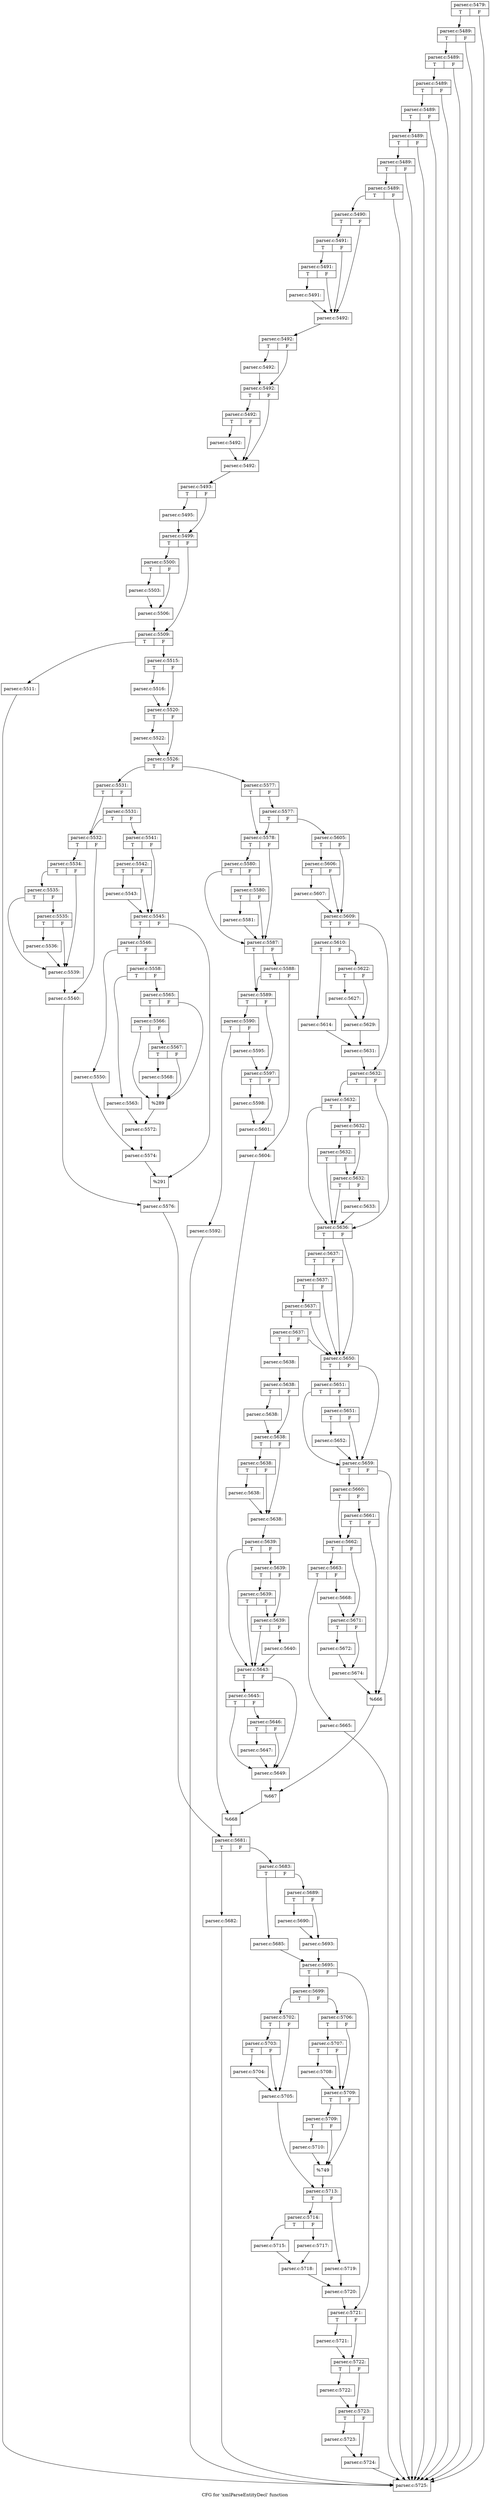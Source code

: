 digraph "CFG for 'xmlParseEntityDecl' function" {
	label="CFG for 'xmlParseEntityDecl' function";

	Node0x5a2ce70 [shape=record,label="{parser.c:5479:|{<s0>T|<s1>F}}"];
	Node0x5a2ce70:s0 -> Node0x5a2f120;
	Node0x5a2ce70:s1 -> Node0x5a2eec0;
	Node0x5a2f120 [shape=record,label="{parser.c:5489:|{<s0>T|<s1>F}}"];
	Node0x5a2f120:s0 -> Node0x5a2f0d0;
	Node0x5a2f120:s1 -> Node0x5a2eec0;
	Node0x5a2f0d0 [shape=record,label="{parser.c:5489:|{<s0>T|<s1>F}}"];
	Node0x5a2f0d0:s0 -> Node0x5a2f080;
	Node0x5a2f0d0:s1 -> Node0x5a2eec0;
	Node0x5a2f080 [shape=record,label="{parser.c:5489:|{<s0>T|<s1>F}}"];
	Node0x5a2f080:s0 -> Node0x5a2f030;
	Node0x5a2f080:s1 -> Node0x5a2eec0;
	Node0x5a2f030 [shape=record,label="{parser.c:5489:|{<s0>T|<s1>F}}"];
	Node0x5a2f030:s0 -> Node0x5a2efe0;
	Node0x5a2f030:s1 -> Node0x5a2eec0;
	Node0x5a2efe0 [shape=record,label="{parser.c:5489:|{<s0>T|<s1>F}}"];
	Node0x5a2efe0:s0 -> Node0x5a2ef90;
	Node0x5a2efe0:s1 -> Node0x5a2eec0;
	Node0x5a2ef90 [shape=record,label="{parser.c:5489:|{<s0>T|<s1>F}}"];
	Node0x5a2ef90:s0 -> Node0x5a2ef10;
	Node0x5a2ef90:s1 -> Node0x5a2eec0;
	Node0x5a2ef10 [shape=record,label="{parser.c:5489:|{<s0>T|<s1>F}}"];
	Node0x5a2ef10:s0 -> Node0x5a2ee70;
	Node0x5a2ef10:s1 -> Node0x5a2eec0;
	Node0x5a2ee70 [shape=record,label="{parser.c:5490:|{<s0>T|<s1>F}}"];
	Node0x5a2ee70:s0 -> Node0x5a31e80;
	Node0x5a2ee70:s1 -> Node0x5a31db0;
	Node0x5a31e80 [shape=record,label="{parser.c:5491:|{<s0>T|<s1>F}}"];
	Node0x5a31e80:s0 -> Node0x5a31e00;
	Node0x5a31e80:s1 -> Node0x5a31db0;
	Node0x5a31e00 [shape=record,label="{parser.c:5491:|{<s0>T|<s1>F}}"];
	Node0x5a31e00:s0 -> Node0x5a31d60;
	Node0x5a31e00:s1 -> Node0x5a31db0;
	Node0x5a31d60 [shape=record,label="{parser.c:5491:}"];
	Node0x5a31d60 -> Node0x5a31db0;
	Node0x5a31db0 [shape=record,label="{parser.c:5492:}"];
	Node0x5a31db0 -> Node0x5a33180;
	Node0x5a33180 [shape=record,label="{parser.c:5492:|{<s0>T|<s1>F}}"];
	Node0x5a33180:s0 -> Node0x5a33c50;
	Node0x5a33180:s1 -> Node0x5a33ca0;
	Node0x5a33c50 [shape=record,label="{parser.c:5492:}"];
	Node0x5a33c50 -> Node0x5a33ca0;
	Node0x5a33ca0 [shape=record,label="{parser.c:5492:|{<s0>T|<s1>F}}"];
	Node0x5a33ca0:s0 -> Node0x5a34380;
	Node0x5a33ca0:s1 -> Node0x5a34330;
	Node0x5a34380 [shape=record,label="{parser.c:5492:|{<s0>T|<s1>F}}"];
	Node0x5a34380:s0 -> Node0x5a342e0;
	Node0x5a34380:s1 -> Node0x5a34330;
	Node0x5a342e0 [shape=record,label="{parser.c:5492:}"];
	Node0x5a342e0 -> Node0x5a34330;
	Node0x5a34330 [shape=record,label="{parser.c:5492:}"];
	Node0x5a34330 -> Node0x5a330e0;
	Node0x5a330e0 [shape=record,label="{parser.c:5493:|{<s0>T|<s1>F}}"];
	Node0x5a330e0:s0 -> Node0x5a33130;
	Node0x5a330e0:s1 -> Node0x5a34f90;
	Node0x5a33130 [shape=record,label="{parser.c:5495:}"];
	Node0x5a33130 -> Node0x5a34f90;
	Node0x5a34f90 [shape=record,label="{parser.c:5499:|{<s0>T|<s1>F}}"];
	Node0x5a34f90:s0 -> Node0x5a35740;
	Node0x5a34f90:s1 -> Node0x5a35790;
	Node0x5a35740 [shape=record,label="{parser.c:5500:|{<s0>T|<s1>F}}"];
	Node0x5a35740:s0 -> Node0x5a360d0;
	Node0x5a35740:s1 -> Node0x5a36120;
	Node0x5a360d0 [shape=record,label="{parser.c:5503:}"];
	Node0x5a360d0 -> Node0x5a36120;
	Node0x5a36120 [shape=record,label="{parser.c:5506:}"];
	Node0x5a36120 -> Node0x5a35790;
	Node0x5a35790 [shape=record,label="{parser.c:5509:|{<s0>T|<s1>F}}"];
	Node0x5a35790:s0 -> Node0x5a36d00;
	Node0x5a35790:s1 -> Node0x5a36d50;
	Node0x5a36d00 [shape=record,label="{parser.c:5511:}"];
	Node0x5a36d00 -> Node0x5a2eec0;
	Node0x5a36d50 [shape=record,label="{parser.c:5515:|{<s0>T|<s1>F}}"];
	Node0x5a36d50:s0 -> Node0x5a37570;
	Node0x5a36d50:s1 -> Node0x5a375c0;
	Node0x5a37570 [shape=record,label="{parser.c:5516:}"];
	Node0x5a37570 -> Node0x5a375c0;
	Node0x5a375c0 [shape=record,label="{parser.c:5520:|{<s0>T|<s1>F}}"];
	Node0x5a375c0:s0 -> Node0x5a381b0;
	Node0x5a375c0:s1 -> Node0x5a38200;
	Node0x5a381b0 [shape=record,label="{parser.c:5522:}"];
	Node0x5a381b0 -> Node0x5a38200;
	Node0x5a38200 [shape=record,label="{parser.c:5526:|{<s0>T|<s1>F}}"];
	Node0x5a38200:s0 -> Node0x5a38bf0;
	Node0x5a38200:s1 -> Node0x5a38c90;
	Node0x5a38bf0 [shape=record,label="{parser.c:5531:|{<s0>T|<s1>F}}"];
	Node0x5a38bf0:s0 -> Node0x5a38f90;
	Node0x5a38bf0:s1 -> Node0x5a39080;
	Node0x5a39080 [shape=record,label="{parser.c:5531:|{<s0>T|<s1>F}}"];
	Node0x5a39080:s0 -> Node0x5a38f90;
	Node0x5a39080:s1 -> Node0x5a39030;
	Node0x5a38f90 [shape=record,label="{parser.c:5532:|{<s0>T|<s1>F}}"];
	Node0x5a38f90:s0 -> Node0x5a39e30;
	Node0x5a38f90:s1 -> Node0x5a39e80;
	Node0x5a39e30 [shape=record,label="{parser.c:5534:|{<s0>T|<s1>F}}"];
	Node0x5a39e30:s0 -> Node0x5a3a2a0;
	Node0x5a39e30:s1 -> Node0x5a3a1d0;
	Node0x5a3a2a0 [shape=record,label="{parser.c:5535:|{<s0>T|<s1>F}}"];
	Node0x5a3a2a0:s0 -> Node0x5a3a1d0;
	Node0x5a3a2a0:s1 -> Node0x5a3a220;
	Node0x5a3a220 [shape=record,label="{parser.c:5535:|{<s0>T|<s1>F}}"];
	Node0x5a3a220:s0 -> Node0x5a3a180;
	Node0x5a3a220:s1 -> Node0x5a3a1d0;
	Node0x5a3a180 [shape=record,label="{parser.c:5536:}"];
	Node0x5a3a180 -> Node0x5a3a1d0;
	Node0x5a3a1d0 [shape=record,label="{parser.c:5539:}"];
	Node0x5a3a1d0 -> Node0x5a39e80;
	Node0x5a39e80 [shape=record,label="{parser.c:5540:}"];
	Node0x5a39e80 -> Node0x5a38fe0;
	Node0x5a39030 [shape=record,label="{parser.c:5541:|{<s0>T|<s1>F}}"];
	Node0x5a39030:s0 -> Node0x5a3bbf0;
	Node0x5a39030:s1 -> Node0x5a3bba0;
	Node0x5a3bbf0 [shape=record,label="{parser.c:5542:|{<s0>T|<s1>F}}"];
	Node0x5a3bbf0:s0 -> Node0x5a3bb50;
	Node0x5a3bbf0:s1 -> Node0x5a3bba0;
	Node0x5a3bb50 [shape=record,label="{parser.c:5543:}"];
	Node0x5a3bb50 -> Node0x5a3bba0;
	Node0x5a3bba0 [shape=record,label="{parser.c:5545:|{<s0>T|<s1>F}}"];
	Node0x5a3bba0:s0 -> Node0x5a3c480;
	Node0x5a3bba0:s1 -> Node0x5a3c4d0;
	Node0x5a3c480 [shape=record,label="{parser.c:5546:|{<s0>T|<s1>F}}"];
	Node0x5a3c480:s0 -> Node0x5a3e360;
	Node0x5a3c480:s1 -> Node0x5a3e740;
	Node0x5a3e360 [shape=record,label="{parser.c:5550:}"];
	Node0x5a3e360 -> Node0x5a3e6f0;
	Node0x5a3e740 [shape=record,label="{parser.c:5558:|{<s0>T|<s1>F}}"];
	Node0x5a3e740:s0 -> Node0x5a3eb40;
	Node0x5a3e740:s1 -> Node0x5a3efc0;
	Node0x5a3eb40 [shape=record,label="{parser.c:5563:}"];
	Node0x5a3eb40 -> Node0x5a3ef70;
	Node0x5a3efc0 [shape=record,label="{parser.c:5565:|{<s0>T|<s1>F}}"];
	Node0x5a3efc0:s0 -> Node0x5a3f640;
	Node0x5a3efc0:s1 -> Node0x5a3f570;
	Node0x5a3f640 [shape=record,label="{parser.c:5566:|{<s0>T|<s1>F}}"];
	Node0x5a3f640:s0 -> Node0x5a3f570;
	Node0x5a3f640:s1 -> Node0x5a3f5c0;
	Node0x5a3f5c0 [shape=record,label="{parser.c:5567:|{<s0>T|<s1>F}}"];
	Node0x5a3f5c0:s0 -> Node0x5a3f520;
	Node0x5a3f5c0:s1 -> Node0x5a3f570;
	Node0x5a3f520 [shape=record,label="{parser.c:5568:}"];
	Node0x5a3f520 -> Node0x5a3f570;
	Node0x5a3f570 [shape=record,label="{%289}"];
	Node0x5a3f570 -> Node0x5a3ef70;
	Node0x5a3ef70 [shape=record,label="{parser.c:5572:}"];
	Node0x5a3ef70 -> Node0x5a3e6f0;
	Node0x5a3e6f0 [shape=record,label="{parser.c:5574:}"];
	Node0x5a3e6f0 -> Node0x5a3c4d0;
	Node0x5a3c4d0 [shape=record,label="{%291}"];
	Node0x5a3c4d0 -> Node0x5a38fe0;
	Node0x5a38fe0 [shape=record,label="{parser.c:5576:}"];
	Node0x5a38fe0 -> Node0x5a38c40;
	Node0x5a38c90 [shape=record,label="{parser.c:5577:|{<s0>T|<s1>F}}"];
	Node0x5a38c90:s0 -> Node0x5a40f40;
	Node0x5a38c90:s1 -> Node0x5a41490;
	Node0x5a41490 [shape=record,label="{parser.c:5577:|{<s0>T|<s1>F}}"];
	Node0x5a41490:s0 -> Node0x5a40f40;
	Node0x5a41490:s1 -> Node0x5a41440;
	Node0x5a40f40 [shape=record,label="{parser.c:5578:|{<s0>T|<s1>F}}"];
	Node0x5a40f40:s0 -> Node0x5a42250;
	Node0x5a40f40:s1 -> Node0x5a42180;
	Node0x5a42250 [shape=record,label="{parser.c:5580:|{<s0>T|<s1>F}}"];
	Node0x5a42250:s0 -> Node0x5a42180;
	Node0x5a42250:s1 -> Node0x5a421d0;
	Node0x5a421d0 [shape=record,label="{parser.c:5580:|{<s0>T|<s1>F}}"];
	Node0x5a421d0:s0 -> Node0x5a42130;
	Node0x5a421d0:s1 -> Node0x5a42180;
	Node0x5a42130 [shape=record,label="{parser.c:5581:}"];
	Node0x5a42130 -> Node0x5a42180;
	Node0x5a42180 [shape=record,label="{parser.c:5587:|{<s0>T|<s1>F}}"];
	Node0x5a42180:s0 -> Node0x5a435b0;
	Node0x5a42180:s1 -> Node0x5a43650;
	Node0x5a43650 [shape=record,label="{parser.c:5588:|{<s0>T|<s1>F}}"];
	Node0x5a43650:s0 -> Node0x5a435b0;
	Node0x5a43650:s1 -> Node0x5a43600;
	Node0x5a435b0 [shape=record,label="{parser.c:5589:|{<s0>T|<s1>F}}"];
	Node0x5a435b0:s0 -> Node0x5a440c0;
	Node0x5a435b0:s1 -> Node0x5a44110;
	Node0x5a440c0 [shape=record,label="{parser.c:5590:|{<s0>T|<s1>F}}"];
	Node0x5a440c0:s0 -> Node0x5a44af0;
	Node0x5a440c0:s1 -> Node0x5a44e20;
	Node0x5a44af0 [shape=record,label="{parser.c:5592:}"];
	Node0x5a44af0 -> Node0x5a2eec0;
	Node0x5a44e20 [shape=record,label="{parser.c:5595:}"];
	Node0x5a44e20 -> Node0x5a44110;
	Node0x5a44110 [shape=record,label="{parser.c:5597:|{<s0>T|<s1>F}}"];
	Node0x5a44110:s0 -> Node0x5a45ad0;
	Node0x5a44110:s1 -> Node0x5a45b20;
	Node0x5a45ad0 [shape=record,label="{parser.c:5598:}"];
	Node0x5a45ad0 -> Node0x5a45b20;
	Node0x5a45b20 [shape=record,label="{parser.c:5601:}"];
	Node0x5a45b20 -> Node0x5a43600;
	Node0x5a43600 [shape=record,label="{parser.c:5604:}"];
	Node0x5a43600 -> Node0x5a41270;
	Node0x5a41440 [shape=record,label="{parser.c:5605:|{<s0>T|<s1>F}}"];
	Node0x5a41440:s0 -> Node0x5a475c0;
	Node0x5a41440:s1 -> Node0x5a46840;
	Node0x5a475c0 [shape=record,label="{parser.c:5606:|{<s0>T|<s1>F}}"];
	Node0x5a475c0:s0 -> Node0x5a46550;
	Node0x5a475c0:s1 -> Node0x5a46840;
	Node0x5a46550 [shape=record,label="{parser.c:5607:}"];
	Node0x5a46550 -> Node0x5a46840;
	Node0x5a46840 [shape=record,label="{parser.c:5609:|{<s0>T|<s1>F}}"];
	Node0x5a46840:s0 -> Node0x5a47dd0;
	Node0x5a46840:s1 -> Node0x5a47e20;
	Node0x5a47dd0 [shape=record,label="{parser.c:5610:|{<s0>T|<s1>F}}"];
	Node0x5a47dd0:s0 -> Node0x5a485d0;
	Node0x5a47dd0:s1 -> Node0x5a48670;
	Node0x5a485d0 [shape=record,label="{parser.c:5614:}"];
	Node0x5a485d0 -> Node0x5a48620;
	Node0x5a48670 [shape=record,label="{parser.c:5622:|{<s0>T|<s1>F}}"];
	Node0x5a48670:s0 -> Node0x5a48cc0;
	Node0x5a48670:s1 -> Node0x5a48d10;
	Node0x5a48cc0 [shape=record,label="{parser.c:5627:}"];
	Node0x5a48cc0 -> Node0x5a48d10;
	Node0x5a48d10 [shape=record,label="{parser.c:5629:}"];
	Node0x5a48d10 -> Node0x5a48620;
	Node0x5a48620 [shape=record,label="{parser.c:5631:}"];
	Node0x5a48620 -> Node0x5a47e20;
	Node0x5a47e20 [shape=record,label="{parser.c:5632:|{<s0>T|<s1>F}}"];
	Node0x5a47e20:s0 -> Node0x5a49790;
	Node0x5a47e20:s1 -> Node0x5a49740;
	Node0x5a49790 [shape=record,label="{parser.c:5632:|{<s0>T|<s1>F}}"];
	Node0x5a49790:s0 -> Node0x5a49740;
	Node0x5a49790:s1 -> Node0x5a49db0;
	Node0x5a49db0 [shape=record,label="{parser.c:5632:|{<s0>T|<s1>F}}"];
	Node0x5a49db0:s0 -> Node0x5a4a230;
	Node0x5a49db0:s1 -> Node0x5a49d30;
	Node0x5a4a230 [shape=record,label="{parser.c:5632:|{<s0>T|<s1>F}}"];
	Node0x5a4a230:s0 -> Node0x5a49740;
	Node0x5a4a230:s1 -> Node0x5a49d30;
	Node0x5a49d30 [shape=record,label="{parser.c:5632:|{<s0>T|<s1>F}}"];
	Node0x5a49d30:s0 -> Node0x5a49740;
	Node0x5a49d30:s1 -> Node0x5a496f0;
	Node0x5a496f0 [shape=record,label="{parser.c:5633:}"];
	Node0x5a496f0 -> Node0x5a49740;
	Node0x5a49740 [shape=record,label="{parser.c:5636:|{<s0>T|<s1>F}}"];
	Node0x5a49740:s0 -> Node0x5a4b670;
	Node0x5a49740:s1 -> Node0x5a4b500;
	Node0x5a4b670 [shape=record,label="{parser.c:5637:|{<s0>T|<s1>F}}"];
	Node0x5a4b670:s0 -> Node0x5a4b620;
	Node0x5a4b670:s1 -> Node0x5a4b500;
	Node0x5a4b620 [shape=record,label="{parser.c:5637:|{<s0>T|<s1>F}}"];
	Node0x5a4b620:s0 -> Node0x5a4b5d0;
	Node0x5a4b620:s1 -> Node0x5a4b500;
	Node0x5a4b5d0 [shape=record,label="{parser.c:5637:|{<s0>T|<s1>F}}"];
	Node0x5a4b5d0:s0 -> Node0x5a4b550;
	Node0x5a4b5d0:s1 -> Node0x5a4b500;
	Node0x5a4b550 [shape=record,label="{parser.c:5637:|{<s0>T|<s1>F}}"];
	Node0x5a4b550:s0 -> Node0x5a4b460;
	Node0x5a4b550:s1 -> Node0x5a4b500;
	Node0x5a4b460 [shape=record,label="{parser.c:5638:}"];
	Node0x5a4b460 -> Node0x5a4cfe0;
	Node0x5a4cfe0 [shape=record,label="{parser.c:5638:|{<s0>T|<s1>F}}"];
	Node0x5a4cfe0:s0 -> Node0x5a4d990;
	Node0x5a4cfe0:s1 -> Node0x5a4d9e0;
	Node0x5a4d990 [shape=record,label="{parser.c:5638:}"];
	Node0x5a4d990 -> Node0x5a4d9e0;
	Node0x5a4d9e0 [shape=record,label="{parser.c:5638:|{<s0>T|<s1>F}}"];
	Node0x5a4d9e0:s0 -> Node0x5a4e080;
	Node0x5a4d9e0:s1 -> Node0x5a4e030;
	Node0x5a4e080 [shape=record,label="{parser.c:5638:|{<s0>T|<s1>F}}"];
	Node0x5a4e080:s0 -> Node0x5a4dfe0;
	Node0x5a4e080:s1 -> Node0x5a4e030;
	Node0x5a4dfe0 [shape=record,label="{parser.c:5638:}"];
	Node0x5a4dfe0 -> Node0x5a4e030;
	Node0x5a4e030 [shape=record,label="{parser.c:5638:}"];
	Node0x5a4e030 -> Node0x5a4cf40;
	Node0x5a4cf40 [shape=record,label="{parser.c:5639:|{<s0>T|<s1>F}}"];
	Node0x5a4cf40:s0 -> Node0x5a4eab0;
	Node0x5a4cf40:s1 -> Node0x5a4eb80;
	Node0x5a4eb80 [shape=record,label="{parser.c:5639:|{<s0>T|<s1>F}}"];
	Node0x5a4eb80:s0 -> Node0x5a4f000;
	Node0x5a4eb80:s1 -> Node0x5a4eb00;
	Node0x5a4f000 [shape=record,label="{parser.c:5639:|{<s0>T|<s1>F}}"];
	Node0x5a4f000:s0 -> Node0x5a4eab0;
	Node0x5a4f000:s1 -> Node0x5a4eb00;
	Node0x5a4eb00 [shape=record,label="{parser.c:5639:|{<s0>T|<s1>F}}"];
	Node0x5a4eb00:s0 -> Node0x5a4eab0;
	Node0x5a4eb00:s1 -> Node0x5a4cf90;
	Node0x5a4cf90 [shape=record,label="{parser.c:5640:}"];
	Node0x5a4cf90 -> Node0x5a4eab0;
	Node0x5a4eab0 [shape=record,label="{parser.c:5643:|{<s0>T|<s1>F}}"];
	Node0x5a4eab0:s0 -> Node0x5a50bf0;
	Node0x5a4eab0:s1 -> Node0x5a50b20;
	Node0x5a50bf0 [shape=record,label="{parser.c:5645:|{<s0>T|<s1>F}}"];
	Node0x5a50bf0:s0 -> Node0x5a50b20;
	Node0x5a50bf0:s1 -> Node0x5a50b70;
	Node0x5a50b70 [shape=record,label="{parser.c:5646:|{<s0>T|<s1>F}}"];
	Node0x5a50b70:s0 -> Node0x5a50ad0;
	Node0x5a50b70:s1 -> Node0x5a50b20;
	Node0x5a50ad0 [shape=record,label="{parser.c:5647:}"];
	Node0x5a50ad0 -> Node0x5a50b20;
	Node0x5a50b20 [shape=record,label="{parser.c:5649:}"];
	Node0x5a50b20 -> Node0x5a4b4b0;
	Node0x5a4b500 [shape=record,label="{parser.c:5650:|{<s0>T|<s1>F}}"];
	Node0x5a4b500:s0 -> Node0x5a52290;
	Node0x5a4b500:s1 -> Node0x5a521c0;
	Node0x5a52290 [shape=record,label="{parser.c:5651:|{<s0>T|<s1>F}}"];
	Node0x5a52290:s0 -> Node0x5a521c0;
	Node0x5a52290:s1 -> Node0x5a52210;
	Node0x5a52210 [shape=record,label="{parser.c:5651:|{<s0>T|<s1>F}}"];
	Node0x5a52210:s0 -> Node0x5a52170;
	Node0x5a52210:s1 -> Node0x5a521c0;
	Node0x5a52170 [shape=record,label="{parser.c:5652:}"];
	Node0x5a52170 -> Node0x5a521c0;
	Node0x5a521c0 [shape=record,label="{parser.c:5659:|{<s0>T|<s1>F}}"];
	Node0x5a521c0:s0 -> Node0x5a53730;
	Node0x5a521c0:s1 -> Node0x5a536e0;
	Node0x5a53730 [shape=record,label="{parser.c:5660:|{<s0>T|<s1>F}}"];
	Node0x5a53730:s0 -> Node0x5a53690;
	Node0x5a53730:s1 -> Node0x5a53b40;
	Node0x5a53b40 [shape=record,label="{parser.c:5661:|{<s0>T|<s1>F}}"];
	Node0x5a53b40:s0 -> Node0x5a53690;
	Node0x5a53b40:s1 -> Node0x5a536e0;
	Node0x5a53690 [shape=record,label="{parser.c:5662:|{<s0>T|<s1>F}}"];
	Node0x5a53690:s0 -> Node0x5a544a0;
	Node0x5a53690:s1 -> Node0x5a544f0;
	Node0x5a544a0 [shape=record,label="{parser.c:5663:|{<s0>T|<s1>F}}"];
	Node0x5a544a0:s0 -> Node0x5a54c80;
	Node0x5a544a0:s1 -> Node0x5a54cd0;
	Node0x5a54c80 [shape=record,label="{parser.c:5665:}"];
	Node0x5a54c80 -> Node0x5a2eec0;
	Node0x5a54cd0 [shape=record,label="{parser.c:5668:}"];
	Node0x5a54cd0 -> Node0x5a544f0;
	Node0x5a544f0 [shape=record,label="{parser.c:5671:|{<s0>T|<s1>F}}"];
	Node0x5a544f0:s0 -> Node0x5a55870;
	Node0x5a544f0:s1 -> Node0x5a558c0;
	Node0x5a55870 [shape=record,label="{parser.c:5672:}"];
	Node0x5a55870 -> Node0x5a558c0;
	Node0x5a558c0 [shape=record,label="{parser.c:5674:}"];
	Node0x5a558c0 -> Node0x5a536e0;
	Node0x5a536e0 [shape=record,label="{%666}"];
	Node0x5a536e0 -> Node0x5a4b4b0;
	Node0x5a4b4b0 [shape=record,label="{%667}"];
	Node0x5a4b4b0 -> Node0x5a41270;
	Node0x5a41270 [shape=record,label="{%668}"];
	Node0x5a41270 -> Node0x5a38c40;
	Node0x5a38c40 [shape=record,label="{parser.c:5681:|{<s0>T|<s1>F}}"];
	Node0x5a38c40:s0 -> Node0x5a56d50;
	Node0x5a38c40:s1 -> Node0x5a56da0;
	Node0x5a56d50 [shape=record,label="{parser.c:5682:}"];
	Node0x5a56d50 -> Node0x5a2eec0;
	Node0x5a56da0 [shape=record,label="{parser.c:5683:|{<s0>T|<s1>F}}"];
	Node0x5a56da0:s0 -> Node0x5a573a0;
	Node0x5a56da0:s1 -> Node0x5a57440;
	Node0x5a573a0 [shape=record,label="{parser.c:5685:}"];
	Node0x5a573a0 -> Node0x5a573f0;
	Node0x5a57440 [shape=record,label="{parser.c:5689:|{<s0>T|<s1>F}}"];
	Node0x5a57440:s0 -> Node0x5a580f0;
	Node0x5a57440:s1 -> Node0x5a58140;
	Node0x5a580f0 [shape=record,label="{parser.c:5690:}"];
	Node0x5a580f0 -> Node0x5a58140;
	Node0x5a58140 [shape=record,label="{parser.c:5693:}"];
	Node0x5a58140 -> Node0x5a573f0;
	Node0x5a573f0 [shape=record,label="{parser.c:5695:|{<s0>T|<s1>F}}"];
	Node0x5a573f0:s0 -> Node0x5a58fb0;
	Node0x5a573f0:s1 -> Node0x5a59000;
	Node0x5a58fb0 [shape=record,label="{parser.c:5699:|{<s0>T|<s1>F}}"];
	Node0x5a58fb0:s0 -> Node0x5893450;
	Node0x5a58fb0:s1 -> Node0x58934f0;
	Node0x5893450 [shape=record,label="{parser.c:5702:|{<s0>T|<s1>F}}"];
	Node0x5893450:s0 -> Node0x5893890;
	Node0x5893450:s1 -> Node0x5893840;
	Node0x5893890 [shape=record,label="{parser.c:5703:|{<s0>T|<s1>F}}"];
	Node0x5893890:s0 -> Node0x58937f0;
	Node0x5893890:s1 -> Node0x5893840;
	Node0x58937f0 [shape=record,label="{parser.c:5704:}"];
	Node0x58937f0 -> Node0x5893840;
	Node0x5893840 [shape=record,label="{parser.c:5705:}"];
	Node0x5893840 -> Node0x58934a0;
	Node0x58934f0 [shape=record,label="{parser.c:5706:|{<s0>T|<s1>F}}"];
	Node0x58934f0:s0 -> Node0x5894a90;
	Node0x58934f0:s1 -> Node0x5894a40;
	Node0x5894a90 [shape=record,label="{parser.c:5707:|{<s0>T|<s1>F}}"];
	Node0x5894a90:s0 -> Node0x58949f0;
	Node0x5894a90:s1 -> Node0x5894a40;
	Node0x58949f0 [shape=record,label="{parser.c:5708:}"];
	Node0x58949f0 -> Node0x5894a40;
	Node0x5894a40 [shape=record,label="{parser.c:5709:|{<s0>T|<s1>F}}"];
	Node0x5894a40:s0 -> Node0x5895b60;
	Node0x5894a40:s1 -> Node0x5895b10;
	Node0x5895b60 [shape=record,label="{parser.c:5709:|{<s0>T|<s1>F}}"];
	Node0x5895b60:s0 -> Node0x5895ac0;
	Node0x5895b60:s1 -> Node0x5895b10;
	Node0x5895ac0 [shape=record,label="{parser.c:5710:}"];
	Node0x5895ac0 -> Node0x5895b10;
	Node0x5895b10 [shape=record,label="{%749}"];
	Node0x5895b10 -> Node0x58934a0;
	Node0x58934a0 [shape=record,label="{parser.c:5713:|{<s0>T|<s1>F}}"];
	Node0x58934a0:s0 -> Node0x5a61580;
	Node0x58934a0:s1 -> Node0x5a61af0;
	Node0x5a61580 [shape=record,label="{parser.c:5714:|{<s0>T|<s1>F}}"];
	Node0x5a61580:s0 -> Node0x5a61d10;
	Node0x5a61580:s1 -> Node0x5a61db0;
	Node0x5a61d10 [shape=record,label="{parser.c:5715:}"];
	Node0x5a61d10 -> Node0x5a61d60;
	Node0x5a61db0 [shape=record,label="{parser.c:5717:}"];
	Node0x5a61db0 -> Node0x5a61d60;
	Node0x5a61d60 [shape=record,label="{parser.c:5718:}"];
	Node0x5a61d60 -> Node0x5a61aa0;
	Node0x5a61af0 [shape=record,label="{parser.c:5719:}"];
	Node0x5a61af0 -> Node0x5a61aa0;
	Node0x5a61aa0 [shape=record,label="{parser.c:5720:}"];
	Node0x5a61aa0 -> Node0x5a59000;
	Node0x5a59000 [shape=record,label="{parser.c:5721:|{<s0>T|<s1>F}}"];
	Node0x5a59000:s0 -> Node0x5a629d0;
	Node0x5a59000:s1 -> Node0x5a62a20;
	Node0x5a629d0 [shape=record,label="{parser.c:5721:}"];
	Node0x5a629d0 -> Node0x5a62a20;
	Node0x5a62a20 [shape=record,label="{parser.c:5722:|{<s0>T|<s1>F}}"];
	Node0x5a62a20:s0 -> Node0x5a62f10;
	Node0x5a62a20:s1 -> Node0x5a62f60;
	Node0x5a62f10 [shape=record,label="{parser.c:5722:}"];
	Node0x5a62f10 -> Node0x5a62f60;
	Node0x5a62f60 [shape=record,label="{parser.c:5723:|{<s0>T|<s1>F}}"];
	Node0x5a62f60:s0 -> Node0x5a63450;
	Node0x5a62f60:s1 -> Node0x5a634a0;
	Node0x5a63450 [shape=record,label="{parser.c:5723:}"];
	Node0x5a63450 -> Node0x5a634a0;
	Node0x5a634a0 [shape=record,label="{parser.c:5724:}"];
	Node0x5a634a0 -> Node0x5a2eec0;
	Node0x5a2eec0 [shape=record,label="{parser.c:5725:}"];
}
